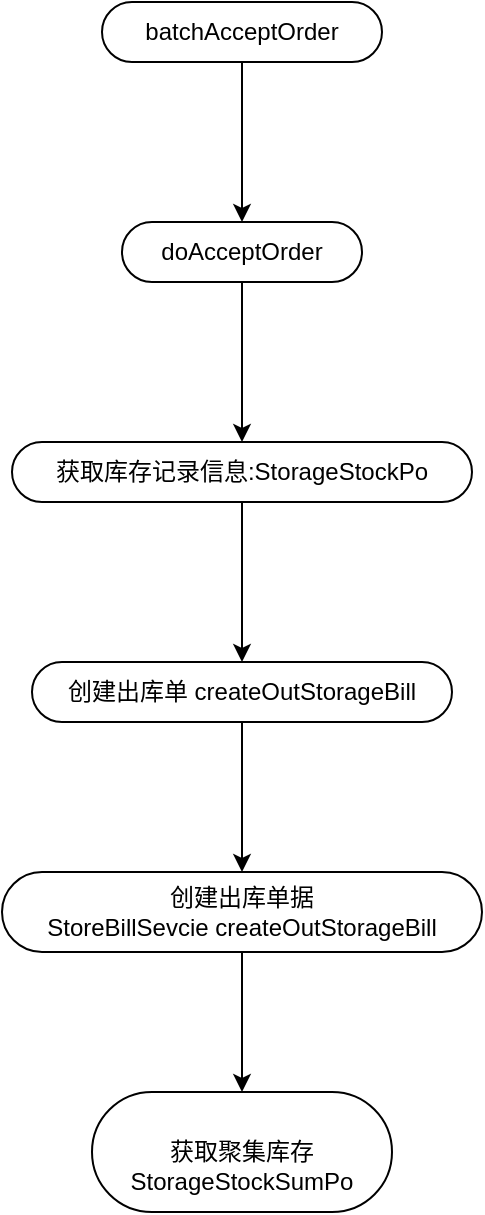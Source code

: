 <mxfile version="15.5.9" type="github">
  <diagram id="6fcMQszWX0c5DgQnWheI" name="Page-1">
    <mxGraphModel dx="1422" dy="1452" grid="1" gridSize="10" guides="1" tooltips="1" connect="1" arrows="1" fold="1" page="1" pageScale="1" pageWidth="980" pageHeight="690" math="0" shadow="0">
      <root>
        <mxCell id="0" />
        <mxCell id="1" parent="0" />
        <mxCell id="1Rcm_KRWIQfJ2-WHhXYL-5" value="" style="edgeStyle=orthogonalEdgeStyle;rounded=0;orthogonalLoop=1;jettySize=auto;html=1;" edge="1" parent="1" source="1Rcm_KRWIQfJ2-WHhXYL-3" target="1Rcm_KRWIQfJ2-WHhXYL-4">
          <mxGeometry relative="1" as="geometry" />
        </mxCell>
        <mxCell id="1Rcm_KRWIQfJ2-WHhXYL-3" value="batchAcceptOrder" style="whiteSpace=wrap;html=1;rounded=1;arcSize=50;align=center;verticalAlign=middle;strokeWidth=1;autosize=1;spacing=4;treeFolding=1;treeMoving=1;newEdgeStyle={&quot;edgeStyle&quot;:&quot;entityRelationEdgeStyle&quot;,&quot;startArrow&quot;:&quot;none&quot;,&quot;endArrow&quot;:&quot;none&quot;,&quot;segment&quot;:10,&quot;curved&quot;:1};direction=west;" vertex="1" parent="1">
          <mxGeometry x="60" y="-630" width="140" height="30" as="geometry" />
        </mxCell>
        <mxCell id="1Rcm_KRWIQfJ2-WHhXYL-7" value="" style="edgeStyle=orthogonalEdgeStyle;rounded=0;orthogonalLoop=1;jettySize=auto;html=1;" edge="1" parent="1" source="1Rcm_KRWIQfJ2-WHhXYL-4" target="1Rcm_KRWIQfJ2-WHhXYL-6">
          <mxGeometry relative="1" as="geometry" />
        </mxCell>
        <mxCell id="1Rcm_KRWIQfJ2-WHhXYL-4" value="doAcceptOrder" style="whiteSpace=wrap;html=1;rounded=1;arcSize=50;align=center;verticalAlign=middle;strokeWidth=1;autosize=1;spacing=4;treeFolding=1;treeMoving=1;newEdgeStyle={&quot;edgeStyle&quot;:&quot;entityRelationEdgeStyle&quot;,&quot;startArrow&quot;:&quot;none&quot;,&quot;endArrow&quot;:&quot;none&quot;,&quot;segment&quot;:10,&quot;curved&quot;:1};direction=west;" vertex="1" parent="1">
          <mxGeometry x="70" y="-520" width="120" height="30" as="geometry" />
        </mxCell>
        <mxCell id="1Rcm_KRWIQfJ2-WHhXYL-9" value="" style="edgeStyle=orthogonalEdgeStyle;rounded=0;orthogonalLoop=1;jettySize=auto;html=1;" edge="1" parent="1" source="1Rcm_KRWIQfJ2-WHhXYL-6" target="1Rcm_KRWIQfJ2-WHhXYL-8">
          <mxGeometry relative="1" as="geometry" />
        </mxCell>
        <mxCell id="1Rcm_KRWIQfJ2-WHhXYL-6" value="获取库存记录信息:StorageStockPo" style="whiteSpace=wrap;html=1;rounded=1;arcSize=50;align=center;verticalAlign=middle;strokeWidth=1;autosize=1;spacing=4;treeFolding=1;treeMoving=1;newEdgeStyle={&quot;edgeStyle&quot;:&quot;entityRelationEdgeStyle&quot;,&quot;startArrow&quot;:&quot;none&quot;,&quot;endArrow&quot;:&quot;none&quot;,&quot;segment&quot;:10,&quot;curved&quot;:1};direction=west;" vertex="1" parent="1">
          <mxGeometry x="15" y="-410" width="230" height="30" as="geometry" />
        </mxCell>
        <mxCell id="1Rcm_KRWIQfJ2-WHhXYL-11" value="" style="edgeStyle=orthogonalEdgeStyle;rounded=0;orthogonalLoop=1;jettySize=auto;html=1;" edge="1" parent="1" source="1Rcm_KRWIQfJ2-WHhXYL-8" target="1Rcm_KRWIQfJ2-WHhXYL-10">
          <mxGeometry relative="1" as="geometry" />
        </mxCell>
        <mxCell id="1Rcm_KRWIQfJ2-WHhXYL-8" value="创建出库单 createOutStorageBill" style="whiteSpace=wrap;html=1;rounded=1;arcSize=50;align=center;verticalAlign=middle;strokeWidth=1;autosize=1;spacing=4;treeFolding=1;treeMoving=1;newEdgeStyle={&quot;edgeStyle&quot;:&quot;entityRelationEdgeStyle&quot;,&quot;startArrow&quot;:&quot;none&quot;,&quot;endArrow&quot;:&quot;none&quot;,&quot;segment&quot;:10,&quot;curved&quot;:1};direction=west;" vertex="1" parent="1">
          <mxGeometry x="25" y="-300" width="210" height="30" as="geometry" />
        </mxCell>
        <mxCell id="1Rcm_KRWIQfJ2-WHhXYL-13" value="" style="edgeStyle=orthogonalEdgeStyle;rounded=0;orthogonalLoop=1;jettySize=auto;html=1;" edge="1" parent="1" source="1Rcm_KRWIQfJ2-WHhXYL-10" target="1Rcm_KRWIQfJ2-WHhXYL-12">
          <mxGeometry relative="1" as="geometry" />
        </mxCell>
        <mxCell id="1Rcm_KRWIQfJ2-WHhXYL-10" value="&lt;div&gt;创建出库单据&lt;/div&gt;&lt;div&gt;StoreBillSevcie createOutStorageBill&lt;/div&gt;" style="whiteSpace=wrap;html=1;rounded=1;arcSize=50;align=center;verticalAlign=middle;strokeWidth=1;autosize=1;spacing=4;treeFolding=1;treeMoving=1;newEdgeStyle={&quot;edgeStyle&quot;:&quot;entityRelationEdgeStyle&quot;,&quot;startArrow&quot;:&quot;none&quot;,&quot;endArrow&quot;:&quot;none&quot;,&quot;segment&quot;:10,&quot;curved&quot;:1};direction=west;" vertex="1" parent="1">
          <mxGeometry x="10" y="-195" width="240" height="40" as="geometry" />
        </mxCell>
        <mxCell id="1Rcm_KRWIQfJ2-WHhXYL-12" value="&lt;div&gt;&lt;br&gt;&lt;/div&gt;&lt;div&gt;获取聚集库存&lt;/div&gt;&lt;div&gt;StorageStockSumPo&lt;/div&gt;" style="whiteSpace=wrap;html=1;rounded=1;arcSize=50;align=center;verticalAlign=middle;strokeWidth=1;autosize=1;spacing=4;treeFolding=1;treeMoving=1;newEdgeStyle={&quot;edgeStyle&quot;:&quot;entityRelationEdgeStyle&quot;,&quot;startArrow&quot;:&quot;none&quot;,&quot;endArrow&quot;:&quot;none&quot;,&quot;segment&quot;:10,&quot;curved&quot;:1};direction=west;" vertex="1" parent="1">
          <mxGeometry x="55" y="-85" width="150" height="60" as="geometry" />
        </mxCell>
      </root>
    </mxGraphModel>
  </diagram>
</mxfile>
